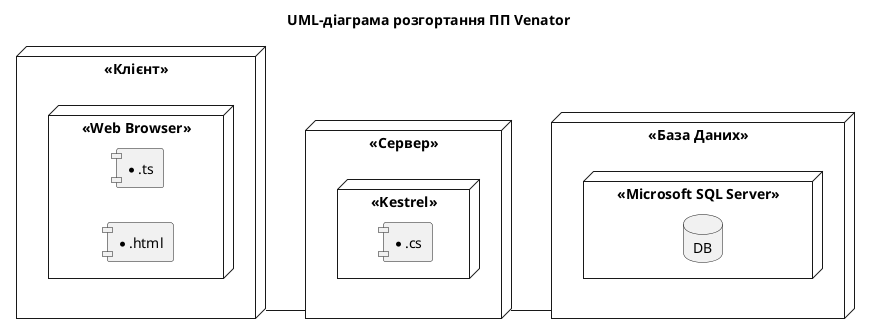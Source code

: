 @startuml

title UML-діаграма розгортання ПП Venator

skinparam componentStyle uml1

left to right direction

node "<<Клієнт>>" as cl {
  node "<<Web Browser>>" {
    component [*.ts]
    component [*.html]
  }
}

node "<<Сервер>>" as serv1 {
	  node "<<Kestrel>>" {
	    component [*.cs]
	}
}

cl -- serv1

node "<<База Даних>>" as bd1 {
	  node "<<Microsoft SQL Server>>" {
	    database DB
	}
}

serv1 -- bd1

@enduml
